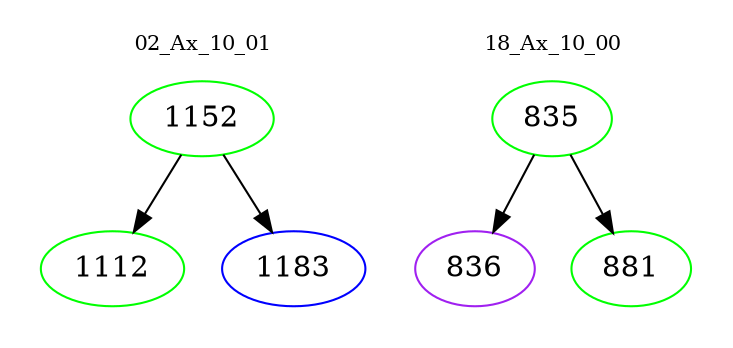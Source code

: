 digraph{
subgraph cluster_0 {
color = white
label = "02_Ax_10_01";
fontsize=10;
T0_1152 [label="1152", color="green"]
T0_1152 -> T0_1112 [color="black"]
T0_1112 [label="1112", color="green"]
T0_1152 -> T0_1183 [color="black"]
T0_1183 [label="1183", color="blue"]
}
subgraph cluster_1 {
color = white
label = "18_Ax_10_00";
fontsize=10;
T1_835 [label="835", color="green"]
T1_835 -> T1_836 [color="black"]
T1_836 [label="836", color="purple"]
T1_835 -> T1_881 [color="black"]
T1_881 [label="881", color="green"]
}
}
